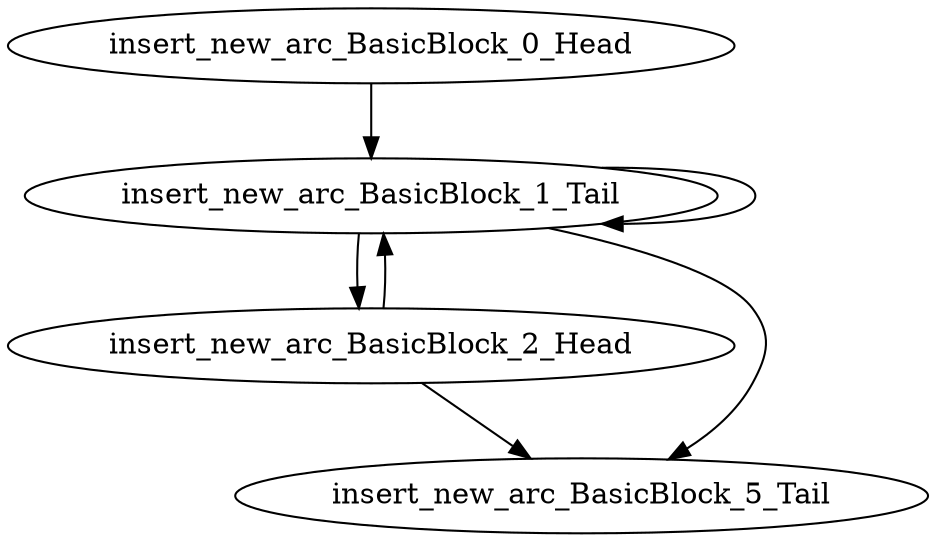 digraph G {
    "insert_new_arc_BasicBlock_0_Head" -> "insert_new_arc_BasicBlock_1_Tail"
    "insert_new_arc_BasicBlock_2_Head" -> "insert_new_arc_BasicBlock_1_Tail"
    "insert_new_arc_BasicBlock_2_Head" -> "insert_new_arc_BasicBlock_5_Tail"
    "insert_new_arc_BasicBlock_1_Tail" -> "insert_new_arc_BasicBlock_2_Head"
    "insert_new_arc_BasicBlock_1_Tail" -> "insert_new_arc_BasicBlock_1_Tail"
    "insert_new_arc_BasicBlock_1_Tail" -> "insert_new_arc_BasicBlock_5_Tail"
}

